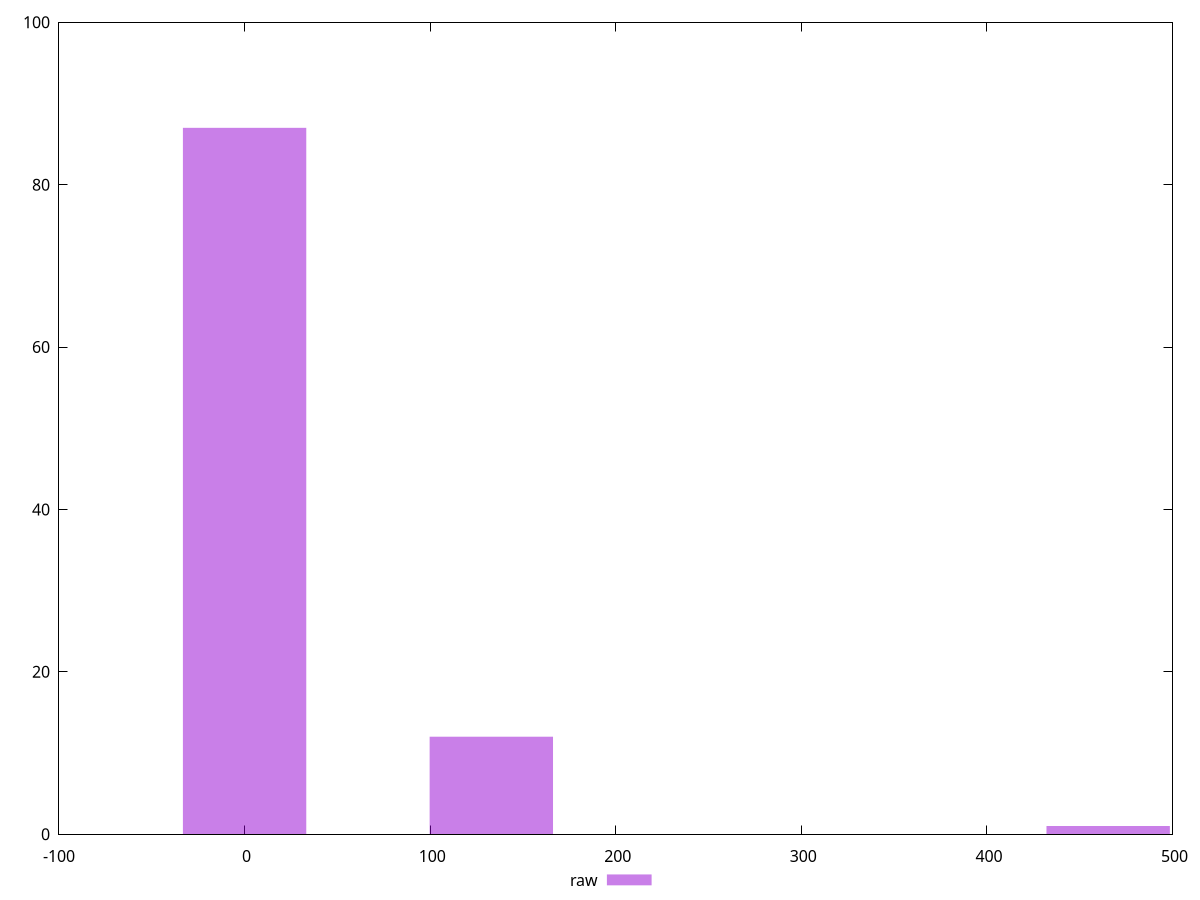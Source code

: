 reset
set terminal svg size 640, 490 enhanced background rgb 'white'
set output "reprap/unminified-css/samples/pages+cached/raw/histogram.svg"

$raw <<EOF
465.33543321651473 1
132.9529809190042 12
0 87
EOF

set key outside below
set boxwidth 66.4764904595021
set yrange [0:100]
set style fill transparent solid 0.5 noborder

plot \
  $raw title "raw" with boxes, \


reset